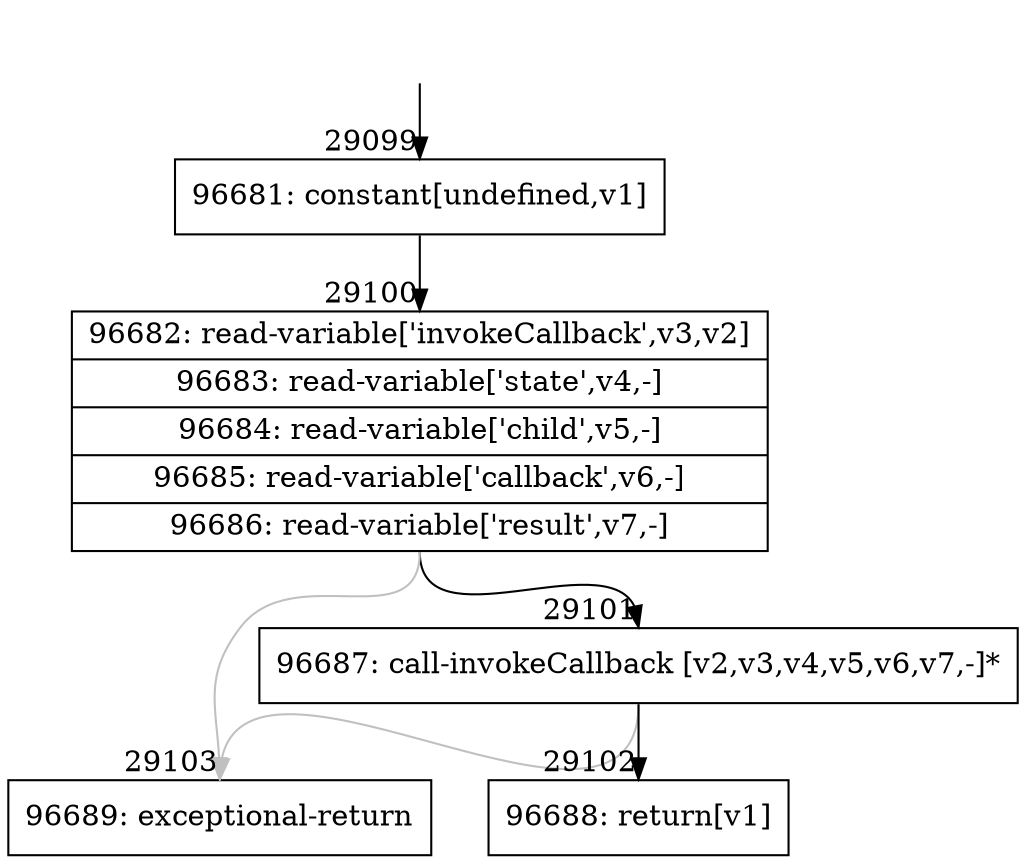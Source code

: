 digraph {
rankdir="TD"
BB_entry2574[shape=none,label=""];
BB_entry2574 -> BB29099 [tailport=s, headport=n, headlabel="    29099"]
BB29099 [shape=record label="{96681: constant[undefined,v1]}" ] 
BB29099 -> BB29100 [tailport=s, headport=n, headlabel="      29100"]
BB29100 [shape=record label="{96682: read-variable['invokeCallback',v3,v2]|96683: read-variable['state',v4,-]|96684: read-variable['child',v5,-]|96685: read-variable['callback',v6,-]|96686: read-variable['result',v7,-]}" ] 
BB29100 -> BB29101 [tailport=s, headport=n, headlabel="      29101"]
BB29100 -> BB29103 [tailport=s, headport=n, color=gray, headlabel="      29103"]
BB29101 [shape=record label="{96687: call-invokeCallback [v2,v3,v4,v5,v6,v7,-]*}" ] 
BB29101 -> BB29102 [tailport=s, headport=n, headlabel="      29102"]
BB29101 -> BB29103 [tailport=s, headport=n, color=gray]
BB29102 [shape=record label="{96688: return[v1]}" ] 
BB29103 [shape=record label="{96689: exceptional-return}" ] 
//#$~ 52451
}
